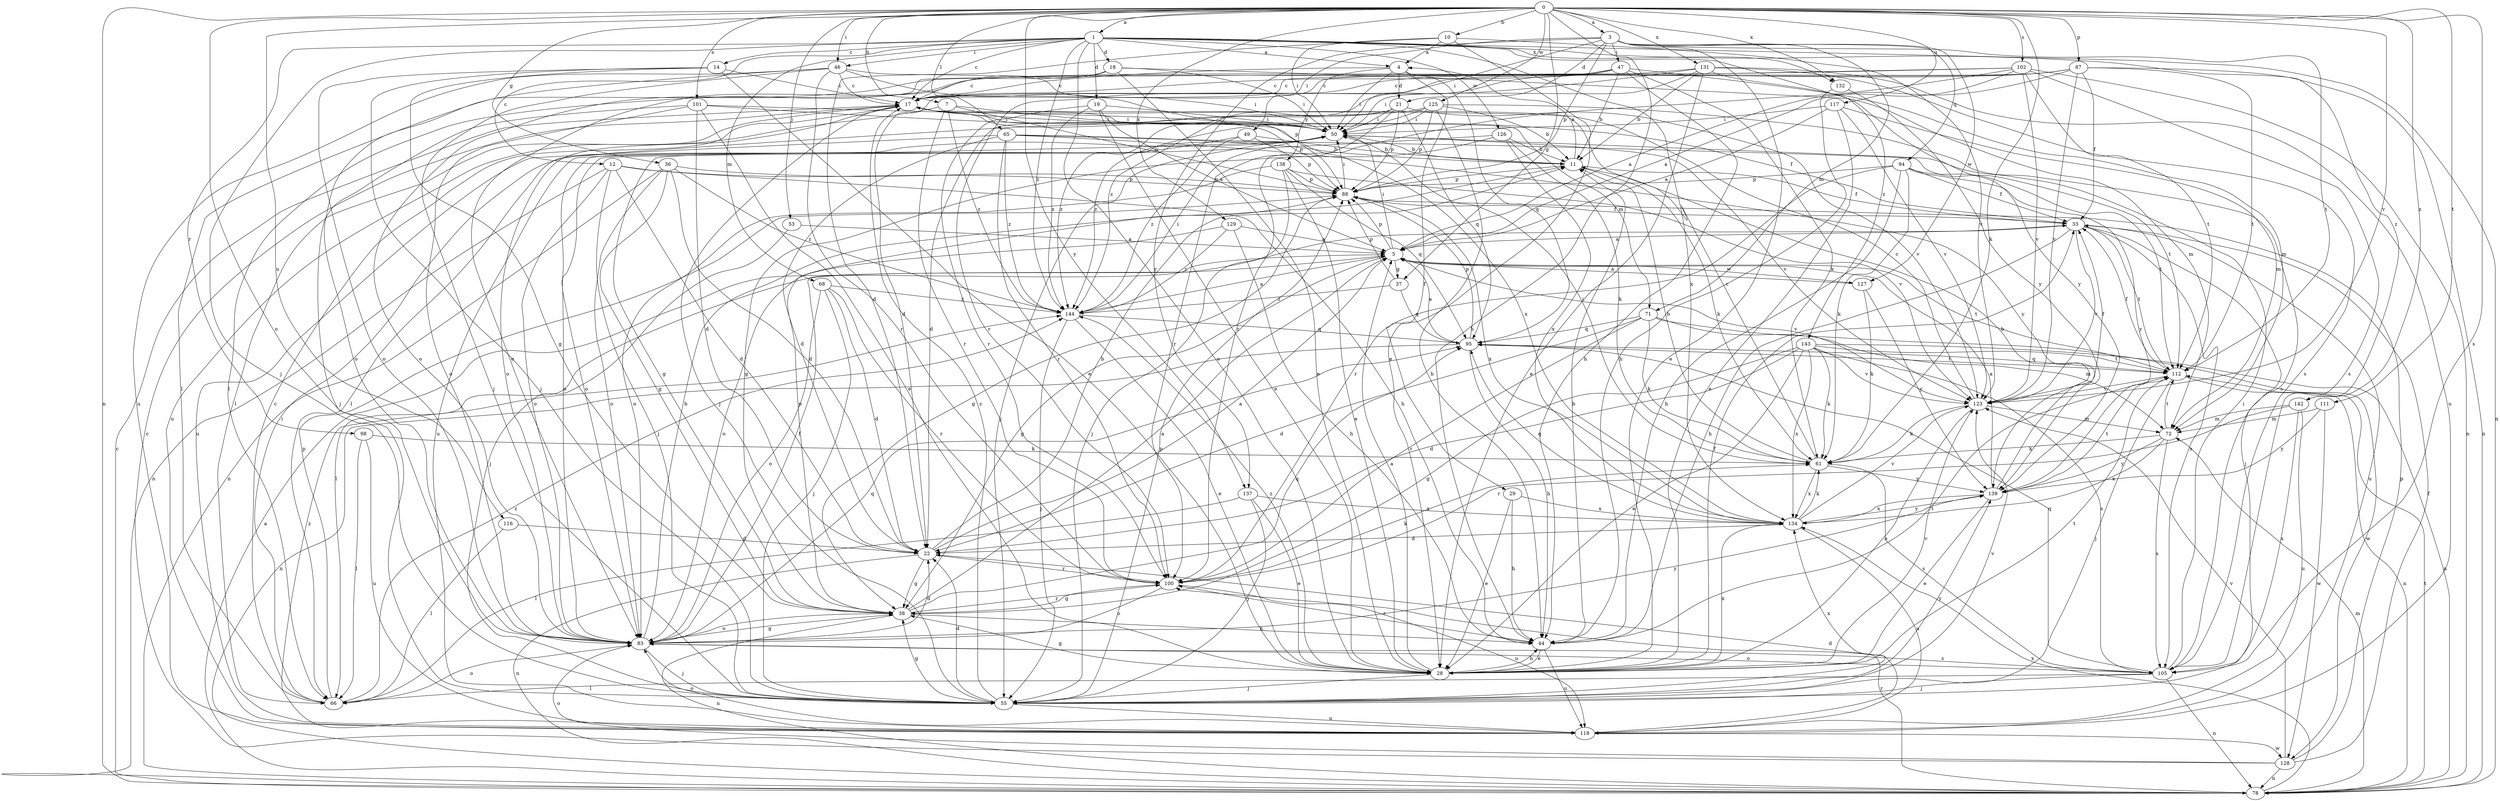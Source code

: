 strict digraph  {
0;
1;
3;
4;
5;
7;
10;
11;
12;
14;
17;
18;
19;
21;
22;
28;
29;
33;
36;
37;
38;
44;
46;
47;
49;
50;
53;
55;
61;
65;
66;
68;
71;
72;
78;
83;
87;
88;
94;
95;
98;
100;
101;
102;
105;
111;
112;
116;
117;
118;
123;
125;
126;
127;
128;
129;
131;
132;
134;
137;
138;
139;
142;
143;
144;
0 -> 1  [label=a];
0 -> 3  [label=a];
0 -> 7  [label=b];
0 -> 10  [label=b];
0 -> 36  [label=g];
0 -> 37  [label=g];
0 -> 44  [label=h];
0 -> 46  [label=i];
0 -> 53  [label=j];
0 -> 61  [label=k];
0 -> 65  [label=l];
0 -> 78  [label=n];
0 -> 83  [label=o];
0 -> 87  [label=p];
0 -> 101  [label=s];
0 -> 102  [label=s];
0 -> 105  [label=s];
0 -> 111  [label=t];
0 -> 116  [label=u];
0 -> 117  [label=u];
0 -> 123  [label=v];
0 -> 125  [label=w];
0 -> 129  [label=x];
0 -> 131  [label=x];
0 -> 132  [label=x];
0 -> 137  [label=y];
0 -> 142  [label=z];
1 -> 4  [label=a];
1 -> 12  [label=c];
1 -> 14  [label=c];
1 -> 17  [label=c];
1 -> 18  [label=d];
1 -> 19  [label=d];
1 -> 28  [label=e];
1 -> 46  [label=i];
1 -> 55  [label=j];
1 -> 68  [label=m];
1 -> 78  [label=n];
1 -> 98  [label=r];
1 -> 126  [label=w];
1 -> 132  [label=x];
1 -> 134  [label=x];
1 -> 142  [label=z];
1 -> 143  [label=z];
1 -> 144  [label=z];
3 -> 21  [label=d];
3 -> 28  [label=e];
3 -> 47  [label=i];
3 -> 49  [label=i];
3 -> 50  [label=i];
3 -> 71  [label=m];
3 -> 88  [label=p];
3 -> 94  [label=q];
3 -> 112  [label=t];
3 -> 127  [label=w];
3 -> 137  [label=y];
4 -> 17  [label=c];
4 -> 21  [label=d];
4 -> 29  [label=f];
4 -> 50  [label=i];
4 -> 95  [label=q];
4 -> 138  [label=y];
5 -> 37  [label=g];
5 -> 38  [label=g];
5 -> 50  [label=i];
5 -> 66  [label=l];
5 -> 88  [label=p];
5 -> 112  [label=t];
5 -> 123  [label=v];
5 -> 127  [label=w];
7 -> 50  [label=i];
7 -> 88  [label=p];
7 -> 100  [label=r];
7 -> 118  [label=u];
7 -> 144  [label=z];
10 -> 4  [label=a];
10 -> 22  [label=d];
10 -> 28  [label=e];
10 -> 50  [label=i];
10 -> 123  [label=v];
11 -> 4  [label=a];
11 -> 33  [label=f];
11 -> 61  [label=k];
11 -> 88  [label=p];
12 -> 22  [label=d];
12 -> 44  [label=h];
12 -> 55  [label=j];
12 -> 78  [label=n];
12 -> 83  [label=o];
12 -> 88  [label=p];
14 -> 17  [label=c];
14 -> 28  [label=e];
14 -> 38  [label=g];
14 -> 55  [label=j];
14 -> 83  [label=o];
17 -> 50  [label=i];
17 -> 55  [label=j];
17 -> 66  [label=l];
17 -> 71  [label=m];
17 -> 83  [label=o];
17 -> 88  [label=p];
17 -> 134  [label=x];
18 -> 17  [label=c];
18 -> 28  [label=e];
18 -> 50  [label=i];
18 -> 72  [label=m];
18 -> 83  [label=o];
19 -> 5  [label=a];
19 -> 28  [label=e];
19 -> 50  [label=i];
19 -> 100  [label=r];
19 -> 144  [label=z];
21 -> 22  [label=d];
21 -> 50  [label=i];
21 -> 88  [label=p];
21 -> 95  [label=q];
21 -> 100  [label=r];
21 -> 123  [label=v];
21 -> 144  [label=z];
22 -> 5  [label=a];
22 -> 11  [label=b];
22 -> 38  [label=g];
22 -> 78  [label=n];
22 -> 100  [label=r];
28 -> 5  [label=a];
28 -> 33  [label=f];
28 -> 38  [label=g];
28 -> 44  [label=h];
28 -> 55  [label=j];
28 -> 112  [label=t];
28 -> 123  [label=v];
28 -> 134  [label=x];
28 -> 144  [label=z];
29 -> 28  [label=e];
29 -> 44  [label=h];
29 -> 134  [label=x];
33 -> 5  [label=a];
33 -> 44  [label=h];
33 -> 55  [label=j];
33 -> 105  [label=s];
33 -> 112  [label=t];
33 -> 118  [label=u];
33 -> 123  [label=v];
36 -> 22  [label=d];
36 -> 38  [label=g];
36 -> 78  [label=n];
36 -> 83  [label=o];
36 -> 88  [label=p];
36 -> 144  [label=z];
37 -> 88  [label=p];
37 -> 95  [label=q];
37 -> 144  [label=z];
38 -> 5  [label=a];
38 -> 44  [label=h];
38 -> 78  [label=n];
38 -> 83  [label=o];
38 -> 88  [label=p];
38 -> 95  [label=q];
38 -> 100  [label=r];
44 -> 11  [label=b];
44 -> 28  [label=e];
44 -> 100  [label=r];
44 -> 112  [label=t];
44 -> 118  [label=u];
46 -> 17  [label=c];
46 -> 50  [label=i];
46 -> 55  [label=j];
46 -> 83  [label=o];
46 -> 88  [label=p];
46 -> 100  [label=r];
46 -> 118  [label=u];
47 -> 11  [label=b];
47 -> 17  [label=c];
47 -> 44  [label=h];
47 -> 61  [label=k];
47 -> 72  [label=m];
47 -> 83  [label=o];
47 -> 144  [label=z];
49 -> 11  [label=b];
49 -> 38  [label=g];
49 -> 88  [label=p];
49 -> 144  [label=z];
50 -> 11  [label=b];
50 -> 55  [label=j];
50 -> 83  [label=o];
50 -> 118  [label=u];
50 -> 123  [label=v];
53 -> 5  [label=a];
53 -> 55  [label=j];
55 -> 17  [label=c];
55 -> 22  [label=d];
55 -> 38  [label=g];
55 -> 88  [label=p];
55 -> 118  [label=u];
55 -> 123  [label=v];
55 -> 134  [label=x];
55 -> 139  [label=y];
61 -> 11  [label=b];
61 -> 17  [label=c];
61 -> 50  [label=i];
61 -> 105  [label=s];
61 -> 134  [label=x];
61 -> 139  [label=y];
65 -> 11  [label=b];
65 -> 22  [label=d];
65 -> 100  [label=r];
65 -> 112  [label=t];
65 -> 118  [label=u];
65 -> 139  [label=y];
65 -> 144  [label=z];
66 -> 17  [label=c];
66 -> 50  [label=i];
66 -> 83  [label=o];
66 -> 88  [label=p];
66 -> 144  [label=z];
68 -> 22  [label=d];
68 -> 55  [label=j];
68 -> 83  [label=o];
68 -> 100  [label=r];
68 -> 144  [label=z];
71 -> 22  [label=d];
71 -> 61  [label=k];
71 -> 72  [label=m];
71 -> 95  [label=q];
71 -> 100  [label=r];
71 -> 128  [label=w];
72 -> 61  [label=k];
72 -> 105  [label=s];
72 -> 112  [label=t];
72 -> 134  [label=x];
72 -> 139  [label=y];
78 -> 5  [label=a];
78 -> 17  [label=c];
78 -> 72  [label=m];
78 -> 100  [label=r];
78 -> 112  [label=t];
78 -> 134  [label=x];
83 -> 11  [label=b];
83 -> 22  [label=d];
83 -> 33  [label=f];
83 -> 38  [label=g];
83 -> 55  [label=j];
83 -> 95  [label=q];
83 -> 105  [label=s];
83 -> 139  [label=y];
87 -> 5  [label=a];
87 -> 17  [label=c];
87 -> 22  [label=d];
87 -> 33  [label=f];
87 -> 66  [label=l];
87 -> 78  [label=n];
87 -> 112  [label=t];
87 -> 123  [label=v];
88 -> 33  [label=f];
88 -> 38  [label=g];
88 -> 50  [label=i];
88 -> 134  [label=x];
94 -> 33  [label=f];
94 -> 44  [label=h];
94 -> 61  [label=k];
94 -> 88  [label=p];
94 -> 100  [label=r];
94 -> 112  [label=t];
94 -> 139  [label=y];
95 -> 5  [label=a];
95 -> 44  [label=h];
95 -> 78  [label=n];
95 -> 88  [label=p];
95 -> 112  [label=t];
98 -> 61  [label=k];
98 -> 66  [label=l];
98 -> 118  [label=u];
100 -> 38  [label=g];
100 -> 61  [label=k];
100 -> 83  [label=o];
100 -> 118  [label=u];
101 -> 22  [label=d];
101 -> 28  [label=e];
101 -> 33  [label=f];
101 -> 50  [label=i];
101 -> 55  [label=j];
101 -> 83  [label=o];
102 -> 5  [label=a];
102 -> 17  [label=c];
102 -> 66  [label=l];
102 -> 78  [label=n];
102 -> 100  [label=r];
102 -> 105  [label=s];
102 -> 112  [label=t];
102 -> 123  [label=v];
105 -> 50  [label=i];
105 -> 55  [label=j];
105 -> 66  [label=l];
105 -> 78  [label=n];
105 -> 83  [label=o];
105 -> 95  [label=q];
111 -> 72  [label=m];
111 -> 128  [label=w];
111 -> 139  [label=y];
112 -> 33  [label=f];
112 -> 55  [label=j];
112 -> 78  [label=n];
112 -> 95  [label=q];
112 -> 123  [label=v];
116 -> 22  [label=d];
116 -> 66  [label=l];
117 -> 5  [label=a];
117 -> 28  [label=e];
117 -> 50  [label=i];
117 -> 72  [label=m];
117 -> 123  [label=v];
118 -> 22  [label=d];
118 -> 83  [label=o];
118 -> 128  [label=w];
118 -> 144  [label=z];
123 -> 17  [label=c];
123 -> 28  [label=e];
123 -> 33  [label=f];
123 -> 61  [label=k];
123 -> 72  [label=m];
125 -> 11  [label=b];
125 -> 44  [label=h];
125 -> 50  [label=i];
125 -> 66  [label=l];
125 -> 88  [label=p];
125 -> 105  [label=s];
125 -> 144  [label=z];
126 -> 11  [label=b];
126 -> 38  [label=g];
126 -> 61  [label=k];
126 -> 83  [label=o];
126 -> 134  [label=x];
127 -> 5  [label=a];
127 -> 61  [label=k];
127 -> 139  [label=y];
128 -> 17  [label=c];
128 -> 33  [label=f];
128 -> 78  [label=n];
128 -> 83  [label=o];
128 -> 88  [label=p];
128 -> 123  [label=v];
129 -> 5  [label=a];
129 -> 44  [label=h];
129 -> 83  [label=o];
129 -> 144  [label=z];
131 -> 11  [label=b];
131 -> 17  [label=c];
131 -> 28  [label=e];
131 -> 50  [label=i];
131 -> 100  [label=r];
131 -> 105  [label=s];
131 -> 118  [label=u];
131 -> 139  [label=y];
132 -> 44  [label=h];
132 -> 139  [label=y];
134 -> 22  [label=d];
134 -> 61  [label=k];
134 -> 95  [label=q];
134 -> 118  [label=u];
134 -> 123  [label=v];
134 -> 139  [label=y];
137 -> 28  [label=e];
137 -> 55  [label=j];
137 -> 66  [label=l];
137 -> 134  [label=x];
138 -> 28  [label=e];
138 -> 55  [label=j];
138 -> 83  [label=o];
138 -> 88  [label=p];
138 -> 95  [label=q];
138 -> 123  [label=v];
139 -> 5  [label=a];
139 -> 11  [label=b];
139 -> 28  [label=e];
139 -> 112  [label=t];
139 -> 134  [label=x];
142 -> 72  [label=m];
142 -> 100  [label=r];
142 -> 105  [label=s];
142 -> 118  [label=u];
143 -> 22  [label=d];
143 -> 28  [label=e];
143 -> 38  [label=g];
143 -> 61  [label=k];
143 -> 78  [label=n];
143 -> 105  [label=s];
143 -> 112  [label=t];
143 -> 123  [label=v];
143 -> 134  [label=x];
144 -> 5  [label=a];
144 -> 28  [label=e];
144 -> 50  [label=i];
144 -> 55  [label=j];
144 -> 95  [label=q];
}
